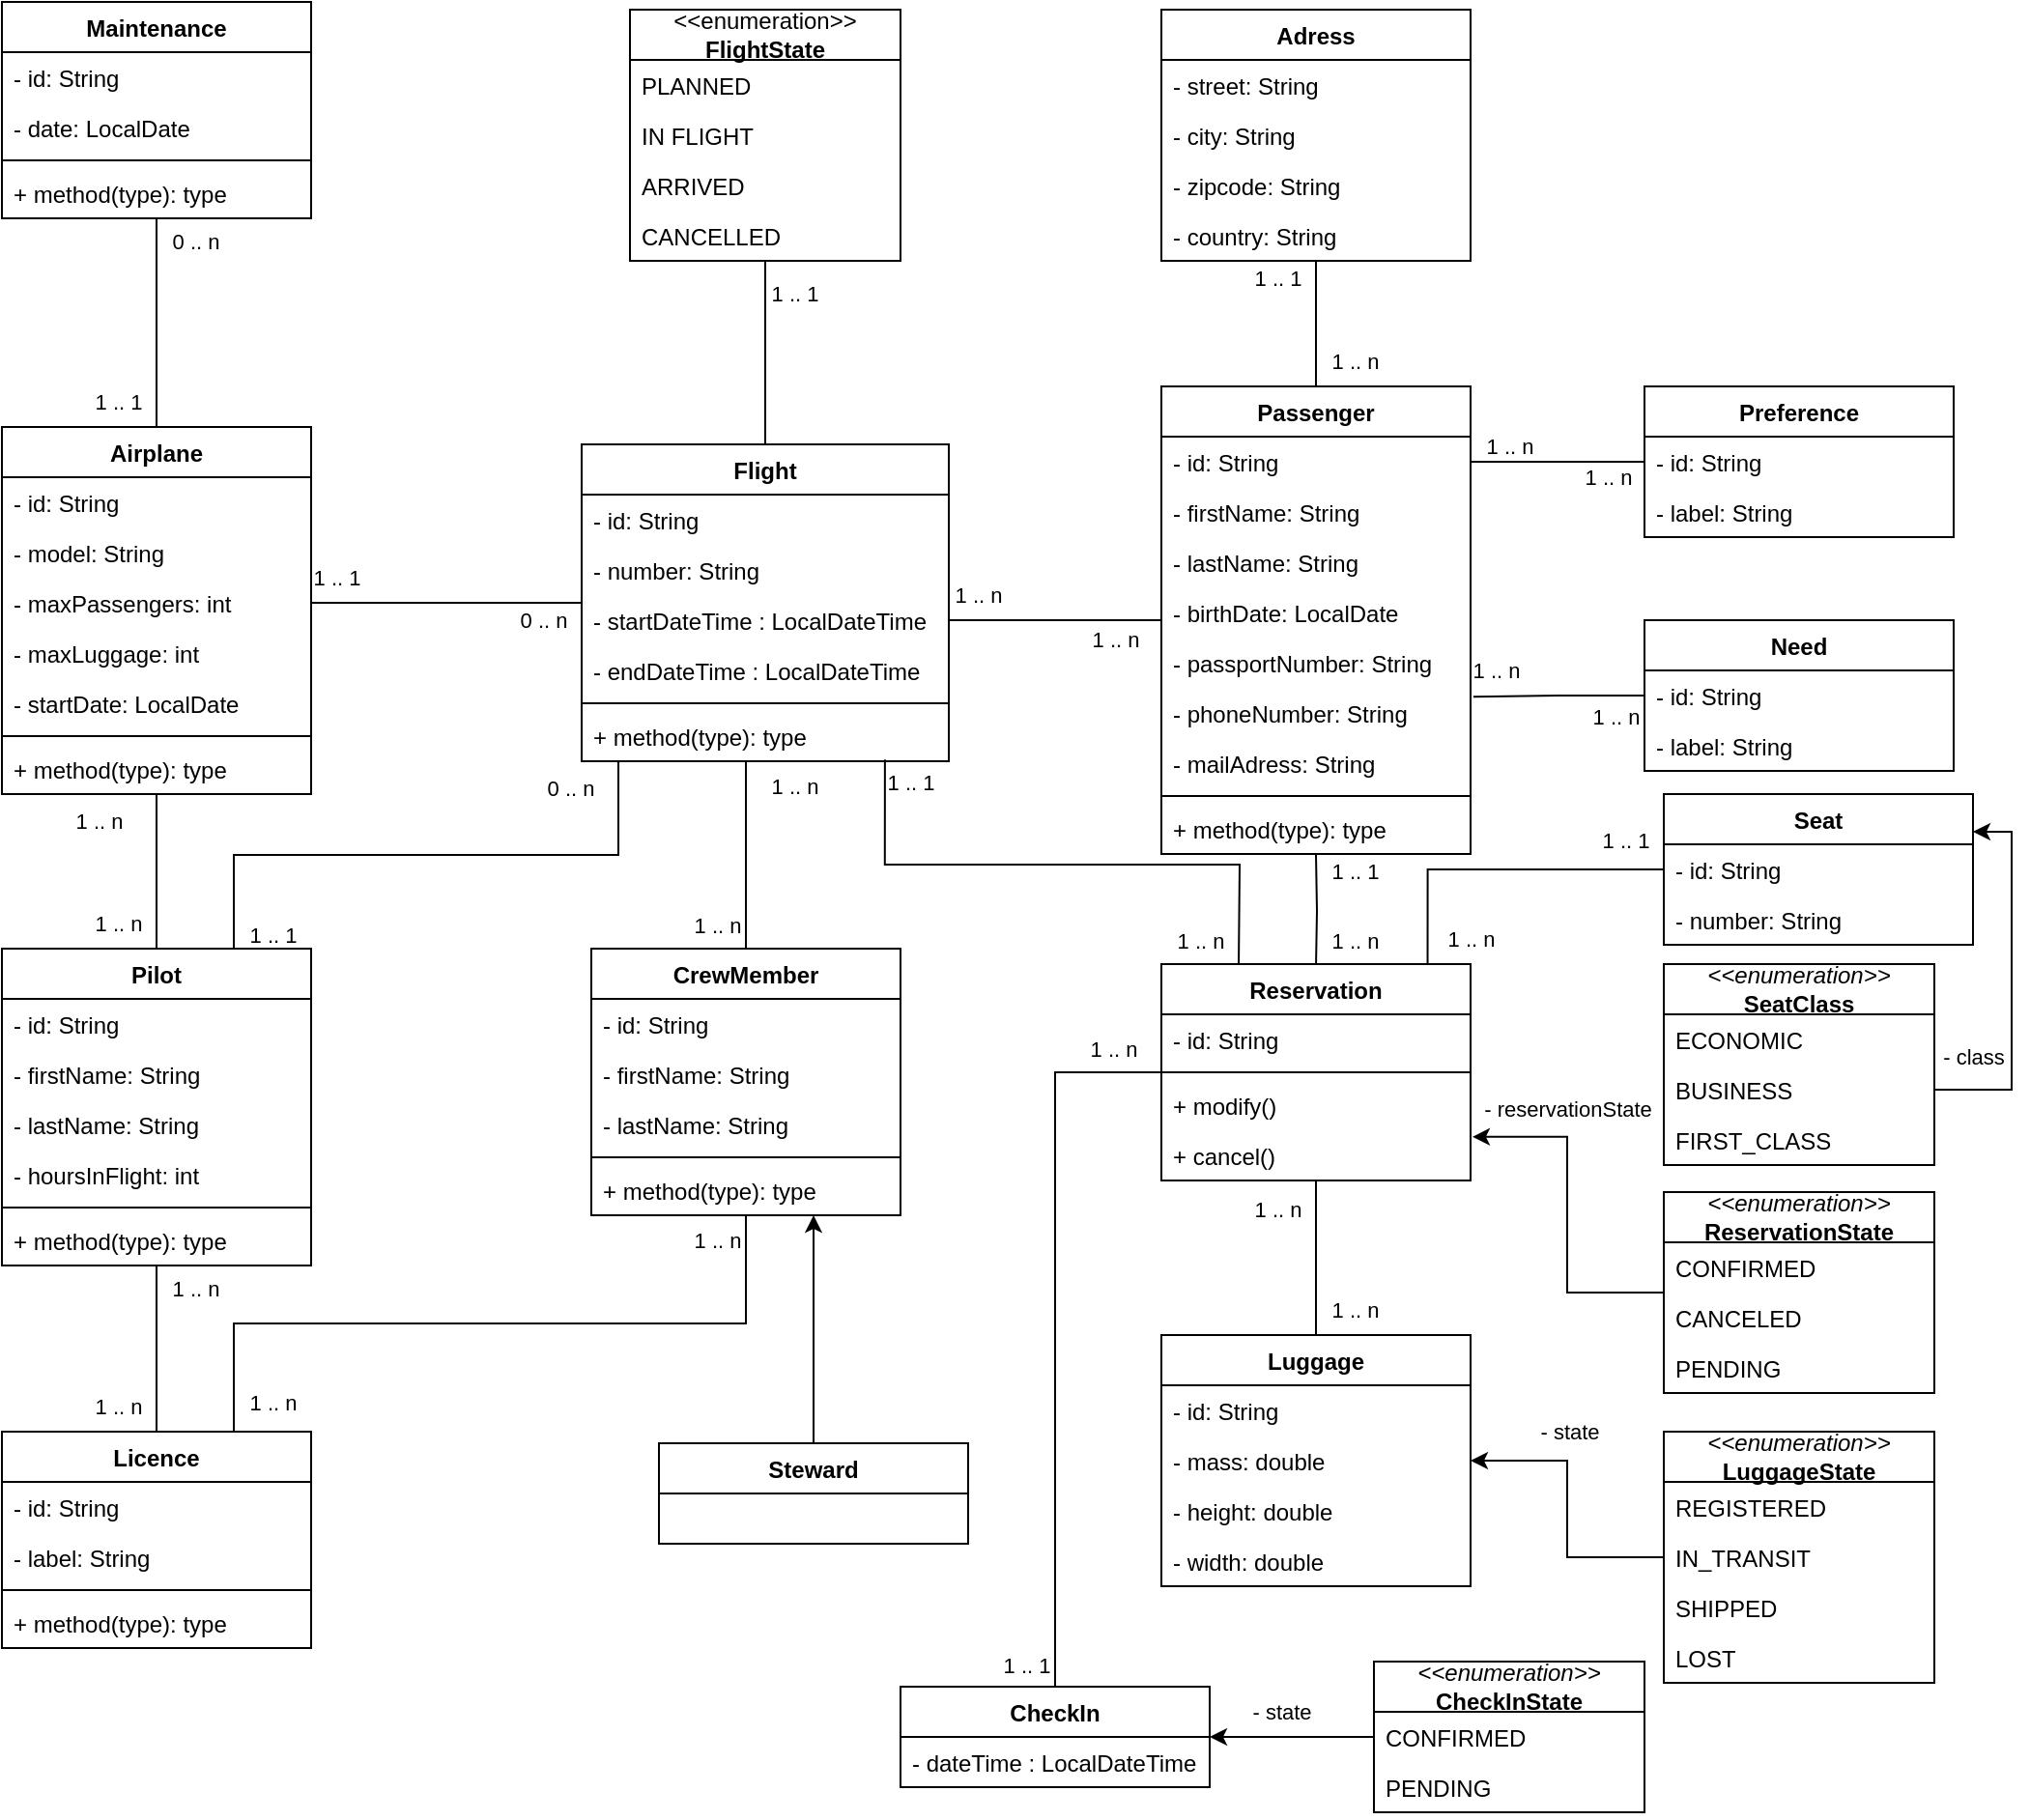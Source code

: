 <mxfile version="24.5.5" type="device">
  <diagram id="C5RBs43oDa-KdzZeNtuy" name="Page-1">
    <mxGraphModel dx="1170" dy="611" grid="1" gridSize="10" guides="1" tooltips="1" connect="1" arrows="1" fold="1" page="1" pageScale="1" pageWidth="827" pageHeight="1169" background="#ffffff" math="0" shadow="0">
      <root>
        <mxCell id="WIyWlLk6GJQsqaUBKTNV-0" />
        <mxCell id="WIyWlLk6GJQsqaUBKTNV-1" parent="WIyWlLk6GJQsqaUBKTNV-0" />
        <mxCell id="3jjmwm-hUE1OfYCR15Z_-26" style="edgeStyle=orthogonalEdgeStyle;rounded=0;orthogonalLoop=1;jettySize=auto;html=1;exitX=0.5;exitY=0;exitDx=0;exitDy=0;endArrow=none;endFill=0;" parent="WIyWlLk6GJQsqaUBKTNV-1" source="3jjmwm-hUE1OfYCR15Z_-4" target="3jjmwm-hUE1OfYCR15Z_-20" edge="1">
          <mxGeometry relative="1" as="geometry" />
        </mxCell>
        <mxCell id="3jjmwm-hUE1OfYCR15Z_-27" value="0 .. n" style="edgeLabel;html=1;align=center;verticalAlign=middle;resizable=0;points=[];" parent="3jjmwm-hUE1OfYCR15Z_-26" vertex="1" connectable="0">
          <mxGeometry x="0.784" y="-2" relative="1" as="geometry">
            <mxPoint x="18" as="offset" />
          </mxGeometry>
        </mxCell>
        <mxCell id="3jjmwm-hUE1OfYCR15Z_-28" value="1 .. 1" style="edgeLabel;html=1;align=center;verticalAlign=middle;resizable=0;points=[];" parent="3jjmwm-hUE1OfYCR15Z_-26" vertex="1" connectable="0">
          <mxGeometry x="-0.761" y="1" relative="1" as="geometry">
            <mxPoint x="-19" as="offset" />
          </mxGeometry>
        </mxCell>
        <mxCell id="3jjmwm-hUE1OfYCR15Z_-4" value="Airplane" style="swimlane;fontStyle=1;align=center;verticalAlign=top;childLayout=stackLayout;horizontal=1;startSize=26;horizontalStack=0;resizeParent=1;resizeParentMax=0;resizeLast=0;collapsible=1;marginBottom=0;whiteSpace=wrap;html=1;" parent="WIyWlLk6GJQsqaUBKTNV-1" vertex="1">
          <mxGeometry x="20" y="250" width="160" height="190" as="geometry" />
        </mxCell>
        <mxCell id="3jjmwm-hUE1OfYCR15Z_-5" value="&lt;div&gt;- id: String&lt;/div&gt;" style="text;strokeColor=none;fillColor=none;align=left;verticalAlign=top;spacingLeft=4;spacingRight=4;overflow=hidden;rotatable=0;points=[[0,0.5],[1,0.5]];portConstraint=eastwest;whiteSpace=wrap;html=1;" parent="3jjmwm-hUE1OfYCR15Z_-4" vertex="1">
          <mxGeometry y="26" width="160" height="26" as="geometry" />
        </mxCell>
        <mxCell id="3jjmwm-hUE1OfYCR15Z_-8" value="- model: String" style="text;strokeColor=none;fillColor=none;align=left;verticalAlign=top;spacingLeft=4;spacingRight=4;overflow=hidden;rotatable=0;points=[[0,0.5],[1,0.5]];portConstraint=eastwest;whiteSpace=wrap;html=1;" parent="3jjmwm-hUE1OfYCR15Z_-4" vertex="1">
          <mxGeometry y="52" width="160" height="26" as="geometry" />
        </mxCell>
        <mxCell id="3jjmwm-hUE1OfYCR15Z_-9" value="- maxPassengers: int" style="text;strokeColor=none;fillColor=none;align=left;verticalAlign=top;spacingLeft=4;spacingRight=4;overflow=hidden;rotatable=0;points=[[0,0.5],[1,0.5]];portConstraint=eastwest;whiteSpace=wrap;html=1;" parent="3jjmwm-hUE1OfYCR15Z_-4" vertex="1">
          <mxGeometry y="78" width="160" height="26" as="geometry" />
        </mxCell>
        <mxCell id="3jjmwm-hUE1OfYCR15Z_-10" value="- maxLuggage: int" style="text;strokeColor=none;fillColor=none;align=left;verticalAlign=top;spacingLeft=4;spacingRight=4;overflow=hidden;rotatable=0;points=[[0,0.5],[1,0.5]];portConstraint=eastwest;whiteSpace=wrap;html=1;" parent="3jjmwm-hUE1OfYCR15Z_-4" vertex="1">
          <mxGeometry y="104" width="160" height="26" as="geometry" />
        </mxCell>
        <mxCell id="3jjmwm-hUE1OfYCR15Z_-11" value="- startDate: LocalDate" style="text;strokeColor=none;fillColor=none;align=left;verticalAlign=top;spacingLeft=4;spacingRight=4;overflow=hidden;rotatable=0;points=[[0,0.5],[1,0.5]];portConstraint=eastwest;whiteSpace=wrap;html=1;" parent="3jjmwm-hUE1OfYCR15Z_-4" vertex="1">
          <mxGeometry y="130" width="160" height="26" as="geometry" />
        </mxCell>
        <mxCell id="3jjmwm-hUE1OfYCR15Z_-6" value="" style="line;strokeWidth=1;fillColor=none;align=left;verticalAlign=middle;spacingTop=-1;spacingLeft=3;spacingRight=3;rotatable=0;labelPosition=right;points=[];portConstraint=eastwest;strokeColor=inherit;" parent="3jjmwm-hUE1OfYCR15Z_-4" vertex="1">
          <mxGeometry y="156" width="160" height="8" as="geometry" />
        </mxCell>
        <mxCell id="3jjmwm-hUE1OfYCR15Z_-7" value="+ method(type): type" style="text;strokeColor=none;fillColor=none;align=left;verticalAlign=top;spacingLeft=4;spacingRight=4;overflow=hidden;rotatable=0;points=[[0,0.5],[1,0.5]];portConstraint=eastwest;whiteSpace=wrap;html=1;" parent="3jjmwm-hUE1OfYCR15Z_-4" vertex="1">
          <mxGeometry y="164" width="160" height="26" as="geometry" />
        </mxCell>
        <mxCell id="3jjmwm-hUE1OfYCR15Z_-40" style="edgeStyle=orthogonalEdgeStyle;rounded=0;orthogonalLoop=1;jettySize=auto;html=1;exitX=0.5;exitY=0;exitDx=0;exitDy=0;endArrow=none;endFill=0;" parent="WIyWlLk6GJQsqaUBKTNV-1" source="3jjmwm-hUE1OfYCR15Z_-12" target="3jjmwm-hUE1OfYCR15Z_-34" edge="1">
          <mxGeometry relative="1" as="geometry" />
        </mxCell>
        <mxCell id="3jjmwm-hUE1OfYCR15Z_-41" value="1 .. 1" style="edgeLabel;html=1;align=center;verticalAlign=middle;resizable=0;points=[];" parent="3jjmwm-hUE1OfYCR15Z_-40" vertex="1" connectable="0">
          <mxGeometry x="0.632" y="1" relative="1" as="geometry">
            <mxPoint x="16" y="-1" as="offset" />
          </mxGeometry>
        </mxCell>
        <mxCell id="3jjmwm-hUE1OfYCR15Z_-12" value="Flight" style="swimlane;fontStyle=1;align=center;verticalAlign=top;childLayout=stackLayout;horizontal=1;startSize=26;horizontalStack=0;resizeParent=1;resizeParentMax=0;resizeLast=0;collapsible=1;marginBottom=0;whiteSpace=wrap;html=1;" parent="WIyWlLk6GJQsqaUBKTNV-1" vertex="1">
          <mxGeometry x="320" y="259" width="190" height="164" as="geometry" />
        </mxCell>
        <mxCell id="3jjmwm-hUE1OfYCR15Z_-13" value="- id: String" style="text;strokeColor=none;fillColor=none;align=left;verticalAlign=top;spacingLeft=4;spacingRight=4;overflow=hidden;rotatable=0;points=[[0,0.5],[1,0.5]];portConstraint=eastwest;whiteSpace=wrap;html=1;" parent="3jjmwm-hUE1OfYCR15Z_-12" vertex="1">
          <mxGeometry y="26" width="190" height="26" as="geometry" />
        </mxCell>
        <mxCell id="3jjmwm-hUE1OfYCR15Z_-18" value="- number: String" style="text;strokeColor=none;fillColor=none;align=left;verticalAlign=top;spacingLeft=4;spacingRight=4;overflow=hidden;rotatable=0;points=[[0,0.5],[1,0.5]];portConstraint=eastwest;whiteSpace=wrap;html=1;" parent="3jjmwm-hUE1OfYCR15Z_-12" vertex="1">
          <mxGeometry y="52" width="190" height="26" as="geometry" />
        </mxCell>
        <mxCell id="3jjmwm-hUE1OfYCR15Z_-19" value="- startDateTime : LocalDateTime" style="text;strokeColor=none;fillColor=none;align=left;verticalAlign=top;spacingLeft=4;spacingRight=4;overflow=hidden;rotatable=0;points=[[0,0.5],[1,0.5]];portConstraint=eastwest;whiteSpace=wrap;html=1;" parent="3jjmwm-hUE1OfYCR15Z_-12" vertex="1">
          <mxGeometry y="78" width="190" height="26" as="geometry" />
        </mxCell>
        <mxCell id="3jjmwm-hUE1OfYCR15Z_-17" value="- endDateTime : LocalDateTime" style="text;strokeColor=none;fillColor=none;align=left;verticalAlign=top;spacingLeft=4;spacingRight=4;overflow=hidden;rotatable=0;points=[[0,0.5],[1,0.5]];portConstraint=eastwest;whiteSpace=wrap;html=1;" parent="3jjmwm-hUE1OfYCR15Z_-12" vertex="1">
          <mxGeometry y="104" width="190" height="26" as="geometry" />
        </mxCell>
        <mxCell id="3jjmwm-hUE1OfYCR15Z_-14" value="" style="line;strokeWidth=1;fillColor=none;align=left;verticalAlign=middle;spacingTop=-1;spacingLeft=3;spacingRight=3;rotatable=0;labelPosition=right;points=[];portConstraint=eastwest;strokeColor=inherit;" parent="3jjmwm-hUE1OfYCR15Z_-12" vertex="1">
          <mxGeometry y="130" width="190" height="8" as="geometry" />
        </mxCell>
        <mxCell id="3jjmwm-hUE1OfYCR15Z_-15" value="+ method(type): type" style="text;strokeColor=none;fillColor=none;align=left;verticalAlign=top;spacingLeft=4;spacingRight=4;overflow=hidden;rotatable=0;points=[[0,0.5],[1,0.5]];portConstraint=eastwest;whiteSpace=wrap;html=1;" parent="3jjmwm-hUE1OfYCR15Z_-12" vertex="1">
          <mxGeometry y="138" width="190" height="26" as="geometry" />
        </mxCell>
        <mxCell id="3jjmwm-hUE1OfYCR15Z_-20" value="Maintenance" style="swimlane;fontStyle=1;align=center;verticalAlign=top;childLayout=stackLayout;horizontal=1;startSize=26;horizontalStack=0;resizeParent=1;resizeParentMax=0;resizeLast=0;collapsible=1;marginBottom=0;whiteSpace=wrap;html=1;" parent="WIyWlLk6GJQsqaUBKTNV-1" vertex="1">
          <mxGeometry x="20" y="30" width="160" height="112" as="geometry" />
        </mxCell>
        <mxCell id="3jjmwm-hUE1OfYCR15Z_-21" value="- id: String" style="text;strokeColor=none;fillColor=none;align=left;verticalAlign=top;spacingLeft=4;spacingRight=4;overflow=hidden;rotatable=0;points=[[0,0.5],[1,0.5]];portConstraint=eastwest;whiteSpace=wrap;html=1;" parent="3jjmwm-hUE1OfYCR15Z_-20" vertex="1">
          <mxGeometry y="26" width="160" height="26" as="geometry" />
        </mxCell>
        <mxCell id="3jjmwm-hUE1OfYCR15Z_-24" value="- date: LocalDate" style="text;strokeColor=none;fillColor=none;align=left;verticalAlign=top;spacingLeft=4;spacingRight=4;overflow=hidden;rotatable=0;points=[[0,0.5],[1,0.5]];portConstraint=eastwest;whiteSpace=wrap;html=1;" parent="3jjmwm-hUE1OfYCR15Z_-20" vertex="1">
          <mxGeometry y="52" width="160" height="26" as="geometry" />
        </mxCell>
        <mxCell id="3jjmwm-hUE1OfYCR15Z_-22" value="" style="line;strokeWidth=1;fillColor=none;align=left;verticalAlign=middle;spacingTop=-1;spacingLeft=3;spacingRight=3;rotatable=0;labelPosition=right;points=[];portConstraint=eastwest;strokeColor=inherit;" parent="3jjmwm-hUE1OfYCR15Z_-20" vertex="1">
          <mxGeometry y="78" width="160" height="8" as="geometry" />
        </mxCell>
        <mxCell id="3jjmwm-hUE1OfYCR15Z_-23" value="+ method(type): type" style="text;strokeColor=none;fillColor=none;align=left;verticalAlign=top;spacingLeft=4;spacingRight=4;overflow=hidden;rotatable=0;points=[[0,0.5],[1,0.5]];portConstraint=eastwest;whiteSpace=wrap;html=1;" parent="3jjmwm-hUE1OfYCR15Z_-20" vertex="1">
          <mxGeometry y="86" width="160" height="26" as="geometry" />
        </mxCell>
        <mxCell id="3jjmwm-hUE1OfYCR15Z_-31" style="edgeStyle=orthogonalEdgeStyle;rounded=0;orthogonalLoop=1;jettySize=auto;html=1;exitX=1;exitY=0.5;exitDx=0;exitDy=0;endArrow=none;endFill=0;" parent="WIyWlLk6GJQsqaUBKTNV-1" source="3jjmwm-hUE1OfYCR15Z_-9" target="3jjmwm-hUE1OfYCR15Z_-12" edge="1">
          <mxGeometry relative="1" as="geometry" />
        </mxCell>
        <mxCell id="3jjmwm-hUE1OfYCR15Z_-32" value="1 .. 1" style="edgeLabel;html=1;align=center;verticalAlign=middle;resizable=0;points=[];" parent="3jjmwm-hUE1OfYCR15Z_-31" vertex="1" connectable="0">
          <mxGeometry x="-0.819" y="1" relative="1" as="geometry">
            <mxPoint y="-12" as="offset" />
          </mxGeometry>
        </mxCell>
        <mxCell id="3jjmwm-hUE1OfYCR15Z_-33" value="0 .. n" style="edgeLabel;html=1;align=center;verticalAlign=middle;resizable=0;points=[];" parent="3jjmwm-hUE1OfYCR15Z_-31" vertex="1" connectable="0">
          <mxGeometry x="0.6" y="-2" relative="1" as="geometry">
            <mxPoint x="8" y="7" as="offset" />
          </mxGeometry>
        </mxCell>
        <mxCell id="3jjmwm-hUE1OfYCR15Z_-34" value="&lt;div&gt;&amp;lt;&amp;lt;enumeration&amp;gt;&amp;gt;&lt;/div&gt;&lt;div&gt;&lt;b&gt;FlightState&lt;/b&gt;&lt;br&gt;&lt;/div&gt;" style="swimlane;fontStyle=0;childLayout=stackLayout;horizontal=1;startSize=26;fillColor=none;horizontalStack=0;resizeParent=1;resizeParentMax=0;resizeLast=0;collapsible=1;marginBottom=0;whiteSpace=wrap;html=1;" parent="WIyWlLk6GJQsqaUBKTNV-1" vertex="1">
          <mxGeometry x="345" y="34" width="140" height="130" as="geometry" />
        </mxCell>
        <mxCell id="3jjmwm-hUE1OfYCR15Z_-35" value="PLANNED" style="text;strokeColor=none;fillColor=none;align=left;verticalAlign=top;spacingLeft=4;spacingRight=4;overflow=hidden;rotatable=0;points=[[0,0.5],[1,0.5]];portConstraint=eastwest;whiteSpace=wrap;html=1;" parent="3jjmwm-hUE1OfYCR15Z_-34" vertex="1">
          <mxGeometry y="26" width="140" height="26" as="geometry" />
        </mxCell>
        <mxCell id="3jjmwm-hUE1OfYCR15Z_-37" value="IN FLIGHT" style="text;strokeColor=none;fillColor=none;align=left;verticalAlign=top;spacingLeft=4;spacingRight=4;overflow=hidden;rotatable=0;points=[[0,0.5],[1,0.5]];portConstraint=eastwest;whiteSpace=wrap;html=1;" parent="3jjmwm-hUE1OfYCR15Z_-34" vertex="1">
          <mxGeometry y="52" width="140" height="26" as="geometry" />
        </mxCell>
        <mxCell id="3jjmwm-hUE1OfYCR15Z_-39" value="ARRIVED" style="text;strokeColor=none;fillColor=none;align=left;verticalAlign=top;spacingLeft=4;spacingRight=4;overflow=hidden;rotatable=0;points=[[0,0.5],[1,0.5]];portConstraint=eastwest;whiteSpace=wrap;html=1;" parent="3jjmwm-hUE1OfYCR15Z_-34" vertex="1">
          <mxGeometry y="78" width="140" height="26" as="geometry" />
        </mxCell>
        <mxCell id="3jjmwm-hUE1OfYCR15Z_-38" value="CANCELLED" style="text;strokeColor=none;fillColor=none;align=left;verticalAlign=top;spacingLeft=4;spacingRight=4;overflow=hidden;rotatable=0;points=[[0,0.5],[1,0.5]];portConstraint=eastwest;whiteSpace=wrap;html=1;" parent="3jjmwm-hUE1OfYCR15Z_-34" vertex="1">
          <mxGeometry y="104" width="140" height="26" as="geometry" />
        </mxCell>
        <mxCell id="3jjmwm-hUE1OfYCR15Z_-49" style="edgeStyle=orthogonalEdgeStyle;rounded=0;orthogonalLoop=1;jettySize=auto;html=1;exitX=0.5;exitY=0;exitDx=0;exitDy=0;endArrow=none;endFill=0;" parent="WIyWlLk6GJQsqaUBKTNV-1" source="3jjmwm-hUE1OfYCR15Z_-42" target="3jjmwm-hUE1OfYCR15Z_-4" edge="1">
          <mxGeometry relative="1" as="geometry" />
        </mxCell>
        <mxCell id="3jjmwm-hUE1OfYCR15Z_-50" value="1 .. n" style="edgeLabel;html=1;align=center;verticalAlign=middle;resizable=0;points=[];" parent="3jjmwm-hUE1OfYCR15Z_-49" vertex="1" connectable="0">
          <mxGeometry x="0.667" y="1" relative="1" as="geometry">
            <mxPoint x="-29" as="offset" />
          </mxGeometry>
        </mxCell>
        <mxCell id="3jjmwm-hUE1OfYCR15Z_-51" value="1 .. n" style="edgeLabel;html=1;align=center;verticalAlign=middle;resizable=0;points=[];" parent="3jjmwm-hUE1OfYCR15Z_-49" vertex="1" connectable="0">
          <mxGeometry x="-0.678" relative="1" as="geometry">
            <mxPoint x="-20" as="offset" />
          </mxGeometry>
        </mxCell>
        <mxCell id="3jjmwm-hUE1OfYCR15Z_-52" style="edgeStyle=orthogonalEdgeStyle;rounded=0;orthogonalLoop=1;jettySize=auto;html=1;exitX=0.75;exitY=0;exitDx=0;exitDy=0;endArrow=none;endFill=0;entryX=0.1;entryY=0.985;entryDx=0;entryDy=0;entryPerimeter=0;" parent="WIyWlLk6GJQsqaUBKTNV-1" source="3jjmwm-hUE1OfYCR15Z_-42" target="3jjmwm-hUE1OfYCR15Z_-15" edge="1">
          <mxGeometry relative="1" as="geometry" />
        </mxCell>
        <mxCell id="3jjmwm-hUE1OfYCR15Z_-53" value="0 .. n" style="edgeLabel;html=1;align=center;verticalAlign=middle;resizable=0;points=[];" parent="3jjmwm-hUE1OfYCR15Z_-52" vertex="1" connectable="0">
          <mxGeometry x="0.933" y="1" relative="1" as="geometry">
            <mxPoint x="-24" y="4" as="offset" />
          </mxGeometry>
        </mxCell>
        <mxCell id="3jjmwm-hUE1OfYCR15Z_-54" value="1 .. 1" style="edgeLabel;html=1;align=center;verticalAlign=middle;resizable=0;points=[];" parent="3jjmwm-hUE1OfYCR15Z_-52" vertex="1" connectable="0">
          <mxGeometry x="-0.927" y="-1" relative="1" as="geometry">
            <mxPoint x="19" y="4" as="offset" />
          </mxGeometry>
        </mxCell>
        <mxCell id="3jjmwm-hUE1OfYCR15Z_-42" value="Pilot" style="swimlane;fontStyle=1;align=center;verticalAlign=top;childLayout=stackLayout;horizontal=1;startSize=26;horizontalStack=0;resizeParent=1;resizeParentMax=0;resizeLast=0;collapsible=1;marginBottom=0;whiteSpace=wrap;html=1;" parent="WIyWlLk6GJQsqaUBKTNV-1" vertex="1">
          <mxGeometry x="20" y="520" width="160" height="164" as="geometry" />
        </mxCell>
        <mxCell id="3jjmwm-hUE1OfYCR15Z_-43" value="- id: String" style="text;strokeColor=none;fillColor=none;align=left;verticalAlign=top;spacingLeft=4;spacingRight=4;overflow=hidden;rotatable=0;points=[[0,0.5],[1,0.5]];portConstraint=eastwest;whiteSpace=wrap;html=1;" parent="3jjmwm-hUE1OfYCR15Z_-42" vertex="1">
          <mxGeometry y="26" width="160" height="26" as="geometry" />
        </mxCell>
        <mxCell id="3jjmwm-hUE1OfYCR15Z_-48" value="- firstName: String" style="text;strokeColor=none;fillColor=none;align=left;verticalAlign=top;spacingLeft=4;spacingRight=4;overflow=hidden;rotatable=0;points=[[0,0.5],[1,0.5]];portConstraint=eastwest;whiteSpace=wrap;html=1;" parent="3jjmwm-hUE1OfYCR15Z_-42" vertex="1">
          <mxGeometry y="52" width="160" height="26" as="geometry" />
        </mxCell>
        <mxCell id="3jjmwm-hUE1OfYCR15Z_-47" value="- lastName: String" style="text;strokeColor=none;fillColor=none;align=left;verticalAlign=top;spacingLeft=4;spacingRight=4;overflow=hidden;rotatable=0;points=[[0,0.5],[1,0.5]];portConstraint=eastwest;whiteSpace=wrap;html=1;" parent="3jjmwm-hUE1OfYCR15Z_-42" vertex="1">
          <mxGeometry y="78" width="160" height="26" as="geometry" />
        </mxCell>
        <mxCell id="3jjmwm-hUE1OfYCR15Z_-46" value="- hoursInFlight: int" style="text;strokeColor=none;fillColor=none;align=left;verticalAlign=top;spacingLeft=4;spacingRight=4;overflow=hidden;rotatable=0;points=[[0,0.5],[1,0.5]];portConstraint=eastwest;whiteSpace=wrap;html=1;" parent="3jjmwm-hUE1OfYCR15Z_-42" vertex="1">
          <mxGeometry y="104" width="160" height="26" as="geometry" />
        </mxCell>
        <mxCell id="3jjmwm-hUE1OfYCR15Z_-44" value="" style="line;strokeWidth=1;fillColor=none;align=left;verticalAlign=middle;spacingTop=-1;spacingLeft=3;spacingRight=3;rotatable=0;labelPosition=right;points=[];portConstraint=eastwest;strokeColor=inherit;" parent="3jjmwm-hUE1OfYCR15Z_-42" vertex="1">
          <mxGeometry y="130" width="160" height="8" as="geometry" />
        </mxCell>
        <mxCell id="3jjmwm-hUE1OfYCR15Z_-45" value="+ method(type): type" style="text;strokeColor=none;fillColor=none;align=left;verticalAlign=top;spacingLeft=4;spacingRight=4;overflow=hidden;rotatable=0;points=[[0,0.5],[1,0.5]];portConstraint=eastwest;whiteSpace=wrap;html=1;" parent="3jjmwm-hUE1OfYCR15Z_-42" vertex="1">
          <mxGeometry y="138" width="160" height="26" as="geometry" />
        </mxCell>
        <mxCell id="3jjmwm-hUE1OfYCR15Z_-74" style="edgeStyle=orthogonalEdgeStyle;rounded=0;orthogonalLoop=1;jettySize=auto;html=1;exitX=0.5;exitY=0;exitDx=0;exitDy=0;endArrow=none;endFill=0;" parent="WIyWlLk6GJQsqaUBKTNV-1" source="3jjmwm-hUE1OfYCR15Z_-55" target="3jjmwm-hUE1OfYCR15Z_-12" edge="1">
          <mxGeometry relative="1" as="geometry">
            <Array as="points">
              <mxPoint x="405" y="450" />
              <mxPoint x="405" y="450" />
            </Array>
          </mxGeometry>
        </mxCell>
        <mxCell id="3jjmwm-hUE1OfYCR15Z_-75" value="1 .. n" style="edgeLabel;html=1;align=center;verticalAlign=middle;resizable=0;points=[];" parent="3jjmwm-hUE1OfYCR15Z_-74" vertex="1" connectable="0">
          <mxGeometry x="0.738" relative="1" as="geometry">
            <mxPoint x="25" as="offset" />
          </mxGeometry>
        </mxCell>
        <mxCell id="3jjmwm-hUE1OfYCR15Z_-76" value="&lt;div&gt;1 .. n&lt;/div&gt;" style="edgeLabel;html=1;align=center;verticalAlign=middle;resizable=0;points=[];" parent="3jjmwm-hUE1OfYCR15Z_-74" vertex="1" connectable="0">
          <mxGeometry x="-0.746" y="2" relative="1" as="geometry">
            <mxPoint x="-13" as="offset" />
          </mxGeometry>
        </mxCell>
        <mxCell id="3jjmwm-hUE1OfYCR15Z_-55" value="CrewMember" style="swimlane;fontStyle=1;align=center;verticalAlign=top;childLayout=stackLayout;horizontal=1;startSize=26;horizontalStack=0;resizeParent=1;resizeParentMax=0;resizeLast=0;collapsible=1;marginBottom=0;whiteSpace=wrap;html=1;" parent="WIyWlLk6GJQsqaUBKTNV-1" vertex="1">
          <mxGeometry x="325" y="520" width="160" height="138" as="geometry" />
        </mxCell>
        <mxCell id="3jjmwm-hUE1OfYCR15Z_-56" value="- id: String" style="text;strokeColor=none;fillColor=none;align=left;verticalAlign=top;spacingLeft=4;spacingRight=4;overflow=hidden;rotatable=0;points=[[0,0.5],[1,0.5]];portConstraint=eastwest;whiteSpace=wrap;html=1;" parent="3jjmwm-hUE1OfYCR15Z_-55" vertex="1">
          <mxGeometry y="26" width="160" height="26" as="geometry" />
        </mxCell>
        <mxCell id="3jjmwm-hUE1OfYCR15Z_-61" value="- firstName: String" style="text;strokeColor=none;fillColor=none;align=left;verticalAlign=top;spacingLeft=4;spacingRight=4;overflow=hidden;rotatable=0;points=[[0,0.5],[1,0.5]];portConstraint=eastwest;whiteSpace=wrap;html=1;" parent="3jjmwm-hUE1OfYCR15Z_-55" vertex="1">
          <mxGeometry y="52" width="160" height="26" as="geometry" />
        </mxCell>
        <mxCell id="3jjmwm-hUE1OfYCR15Z_-60" value="- lastName: String" style="text;strokeColor=none;fillColor=none;align=left;verticalAlign=top;spacingLeft=4;spacingRight=4;overflow=hidden;rotatable=0;points=[[0,0.5],[1,0.5]];portConstraint=eastwest;whiteSpace=wrap;html=1;" parent="3jjmwm-hUE1OfYCR15Z_-55" vertex="1">
          <mxGeometry y="78" width="160" height="26" as="geometry" />
        </mxCell>
        <mxCell id="3jjmwm-hUE1OfYCR15Z_-57" value="" style="line;strokeWidth=1;fillColor=none;align=left;verticalAlign=middle;spacingTop=-1;spacingLeft=3;spacingRight=3;rotatable=0;labelPosition=right;points=[];portConstraint=eastwest;strokeColor=inherit;" parent="3jjmwm-hUE1OfYCR15Z_-55" vertex="1">
          <mxGeometry y="104" width="160" height="8" as="geometry" />
        </mxCell>
        <mxCell id="3jjmwm-hUE1OfYCR15Z_-58" value="+ method(type): type" style="text;strokeColor=none;fillColor=none;align=left;verticalAlign=top;spacingLeft=4;spacingRight=4;overflow=hidden;rotatable=0;points=[[0,0.5],[1,0.5]];portConstraint=eastwest;whiteSpace=wrap;html=1;" parent="3jjmwm-hUE1OfYCR15Z_-55" vertex="1">
          <mxGeometry y="112" width="160" height="26" as="geometry" />
        </mxCell>
        <mxCell id="3jjmwm-hUE1OfYCR15Z_-68" style="edgeStyle=orthogonalEdgeStyle;rounded=0;orthogonalLoop=1;jettySize=auto;html=1;exitX=0.5;exitY=0;exitDx=0;exitDy=0;endArrow=none;endFill=0;" parent="WIyWlLk6GJQsqaUBKTNV-1" source="3jjmwm-hUE1OfYCR15Z_-62" target="3jjmwm-hUE1OfYCR15Z_-42" edge="1">
          <mxGeometry relative="1" as="geometry" />
        </mxCell>
        <mxCell id="3jjmwm-hUE1OfYCR15Z_-69" value="1 .. n" style="edgeLabel;html=1;align=center;verticalAlign=middle;resizable=0;points=[];" parent="3jjmwm-hUE1OfYCR15Z_-68" vertex="1" connectable="0">
          <mxGeometry x="0.719" y="-1" relative="1" as="geometry">
            <mxPoint x="19" as="offset" />
          </mxGeometry>
        </mxCell>
        <mxCell id="3jjmwm-hUE1OfYCR15Z_-70" value="1 .. n" style="edgeLabel;html=1;align=center;verticalAlign=middle;resizable=0;points=[];" parent="3jjmwm-hUE1OfYCR15Z_-68" vertex="1" connectable="0">
          <mxGeometry x="-0.692" relative="1" as="geometry">
            <mxPoint x="-20" as="offset" />
          </mxGeometry>
        </mxCell>
        <mxCell id="3jjmwm-hUE1OfYCR15Z_-71" style="edgeStyle=orthogonalEdgeStyle;rounded=0;orthogonalLoop=1;jettySize=auto;html=1;exitX=0.75;exitY=0;exitDx=0;exitDy=0;endArrow=none;endFill=0;" parent="WIyWlLk6GJQsqaUBKTNV-1" source="3jjmwm-hUE1OfYCR15Z_-62" target="3jjmwm-hUE1OfYCR15Z_-55" edge="1">
          <mxGeometry relative="1" as="geometry" />
        </mxCell>
        <mxCell id="3jjmwm-hUE1OfYCR15Z_-72" value="1 .. n" style="edgeLabel;html=1;align=center;verticalAlign=middle;resizable=0;points=[];" parent="3jjmwm-hUE1OfYCR15Z_-71" vertex="1" connectable="0">
          <mxGeometry x="-0.919" relative="1" as="geometry">
            <mxPoint x="20" as="offset" />
          </mxGeometry>
        </mxCell>
        <mxCell id="3jjmwm-hUE1OfYCR15Z_-73" value="1 .. n" style="edgeLabel;html=1;align=center;verticalAlign=middle;resizable=0;points=[];" parent="3jjmwm-hUE1OfYCR15Z_-71" vertex="1" connectable="0">
          <mxGeometry x="0.933" y="-2" relative="1" as="geometry">
            <mxPoint x="-17" as="offset" />
          </mxGeometry>
        </mxCell>
        <mxCell id="3jjmwm-hUE1OfYCR15Z_-62" value="Licence" style="swimlane;fontStyle=1;align=center;verticalAlign=top;childLayout=stackLayout;horizontal=1;startSize=26;horizontalStack=0;resizeParent=1;resizeParentMax=0;resizeLast=0;collapsible=1;marginBottom=0;whiteSpace=wrap;html=1;" parent="WIyWlLk6GJQsqaUBKTNV-1" vertex="1">
          <mxGeometry x="20" y="770" width="160" height="112" as="geometry" />
        </mxCell>
        <mxCell id="3jjmwm-hUE1OfYCR15Z_-63" value="- id: String" style="text;strokeColor=none;fillColor=none;align=left;verticalAlign=top;spacingLeft=4;spacingRight=4;overflow=hidden;rotatable=0;points=[[0,0.5],[1,0.5]];portConstraint=eastwest;whiteSpace=wrap;html=1;" parent="3jjmwm-hUE1OfYCR15Z_-62" vertex="1">
          <mxGeometry y="26" width="160" height="26" as="geometry" />
        </mxCell>
        <mxCell id="3jjmwm-hUE1OfYCR15Z_-66" value="- label: String" style="text;strokeColor=none;fillColor=none;align=left;verticalAlign=top;spacingLeft=4;spacingRight=4;overflow=hidden;rotatable=0;points=[[0,0.5],[1,0.5]];portConstraint=eastwest;whiteSpace=wrap;html=1;" parent="3jjmwm-hUE1OfYCR15Z_-62" vertex="1">
          <mxGeometry y="52" width="160" height="26" as="geometry" />
        </mxCell>
        <mxCell id="3jjmwm-hUE1OfYCR15Z_-64" value="" style="line;strokeWidth=1;fillColor=none;align=left;verticalAlign=middle;spacingTop=-1;spacingLeft=3;spacingRight=3;rotatable=0;labelPosition=right;points=[];portConstraint=eastwest;strokeColor=inherit;" parent="3jjmwm-hUE1OfYCR15Z_-62" vertex="1">
          <mxGeometry y="78" width="160" height="8" as="geometry" />
        </mxCell>
        <mxCell id="3jjmwm-hUE1OfYCR15Z_-65" value="+ method(type): type" style="text;strokeColor=none;fillColor=none;align=left;verticalAlign=top;spacingLeft=4;spacingRight=4;overflow=hidden;rotatable=0;points=[[0,0.5],[1,0.5]];portConstraint=eastwest;whiteSpace=wrap;html=1;" parent="3jjmwm-hUE1OfYCR15Z_-62" vertex="1">
          <mxGeometry y="86" width="160" height="26" as="geometry" />
        </mxCell>
        <mxCell id="3jjmwm-hUE1OfYCR15Z_-81" style="edgeStyle=orthogonalEdgeStyle;rounded=0;orthogonalLoop=1;jettySize=auto;html=1;exitX=0;exitY=0.5;exitDx=0;exitDy=0;" parent="WIyWlLk6GJQsqaUBKTNV-1" source="3jjmwm-hUE1OfYCR15Z_-77" target="3jjmwm-hUE1OfYCR15Z_-55" edge="1">
          <mxGeometry relative="1" as="geometry">
            <Array as="points">
              <mxPoint x="440" y="776" />
            </Array>
          </mxGeometry>
        </mxCell>
        <mxCell id="3jjmwm-hUE1OfYCR15Z_-77" value="Steward" style="swimlane;fontStyle=1;align=center;verticalAlign=top;childLayout=stackLayout;horizontal=1;startSize=26;horizontalStack=0;resizeParent=1;resizeParentMax=0;resizeLast=0;collapsible=1;marginBottom=0;whiteSpace=wrap;html=1;" parent="WIyWlLk6GJQsqaUBKTNV-1" vertex="1">
          <mxGeometry x="360" y="776" width="160" height="52" as="geometry" />
        </mxCell>
        <mxCell id="3jjmwm-hUE1OfYCR15Z_-78" value="&amp;nbsp;" style="text;strokeColor=none;fillColor=none;align=left;verticalAlign=top;spacingLeft=4;spacingRight=4;overflow=hidden;rotatable=0;points=[[0,0.5],[1,0.5]];portConstraint=eastwest;whiteSpace=wrap;html=1;" parent="3jjmwm-hUE1OfYCR15Z_-77" vertex="1">
          <mxGeometry y="26" width="160" height="26" as="geometry" />
        </mxCell>
        <mxCell id="3jjmwm-hUE1OfYCR15Z_-82" value="Passenger" style="swimlane;fontStyle=1;align=center;verticalAlign=top;childLayout=stackLayout;horizontal=1;startSize=26;horizontalStack=0;resizeParent=1;resizeParentMax=0;resizeLast=0;collapsible=1;marginBottom=0;whiteSpace=wrap;html=1;" parent="WIyWlLk6GJQsqaUBKTNV-1" vertex="1">
          <mxGeometry x="620" y="229" width="160" height="242" as="geometry" />
        </mxCell>
        <mxCell id="3jjmwm-hUE1OfYCR15Z_-83" value="- id: String" style="text;strokeColor=none;fillColor=none;align=left;verticalAlign=top;spacingLeft=4;spacingRight=4;overflow=hidden;rotatable=0;points=[[0,0.5],[1,0.5]];portConstraint=eastwest;whiteSpace=wrap;html=1;" parent="3jjmwm-hUE1OfYCR15Z_-82" vertex="1">
          <mxGeometry y="26" width="160" height="26" as="geometry" />
        </mxCell>
        <mxCell id="3jjmwm-hUE1OfYCR15Z_-91" value="- firstName: String" style="text;strokeColor=none;fillColor=none;align=left;verticalAlign=top;spacingLeft=4;spacingRight=4;overflow=hidden;rotatable=0;points=[[0,0.5],[1,0.5]];portConstraint=eastwest;whiteSpace=wrap;html=1;" parent="3jjmwm-hUE1OfYCR15Z_-82" vertex="1">
          <mxGeometry y="52" width="160" height="26" as="geometry" />
        </mxCell>
        <mxCell id="3jjmwm-hUE1OfYCR15Z_-90" value="- lastName: String" style="text;strokeColor=none;fillColor=none;align=left;verticalAlign=top;spacingLeft=4;spacingRight=4;overflow=hidden;rotatable=0;points=[[0,0.5],[1,0.5]];portConstraint=eastwest;whiteSpace=wrap;html=1;" parent="3jjmwm-hUE1OfYCR15Z_-82" vertex="1">
          <mxGeometry y="78" width="160" height="26" as="geometry" />
        </mxCell>
        <mxCell id="3jjmwm-hUE1OfYCR15Z_-89" value="- birthDate: LocalDate" style="text;strokeColor=none;fillColor=none;align=left;verticalAlign=top;spacingLeft=4;spacingRight=4;overflow=hidden;rotatable=0;points=[[0,0.5],[1,0.5]];portConstraint=eastwest;whiteSpace=wrap;html=1;" parent="3jjmwm-hUE1OfYCR15Z_-82" vertex="1">
          <mxGeometry y="104" width="160" height="26" as="geometry" />
        </mxCell>
        <mxCell id="3jjmwm-hUE1OfYCR15Z_-88" value="- passportNumber: String" style="text;strokeColor=none;fillColor=none;align=left;verticalAlign=top;spacingLeft=4;spacingRight=4;overflow=hidden;rotatable=0;points=[[0,0.5],[1,0.5]];portConstraint=eastwest;whiteSpace=wrap;html=1;" parent="3jjmwm-hUE1OfYCR15Z_-82" vertex="1">
          <mxGeometry y="130" width="160" height="26" as="geometry" />
        </mxCell>
        <mxCell id="3jjmwm-hUE1OfYCR15Z_-87" value="- phoneNumber: String" style="text;strokeColor=none;fillColor=none;align=left;verticalAlign=top;spacingLeft=4;spacingRight=4;overflow=hidden;rotatable=0;points=[[0,0.5],[1,0.5]];portConstraint=eastwest;whiteSpace=wrap;html=1;" parent="3jjmwm-hUE1OfYCR15Z_-82" vertex="1">
          <mxGeometry y="156" width="160" height="26" as="geometry" />
        </mxCell>
        <mxCell id="3jjmwm-hUE1OfYCR15Z_-86" value="- mailAdress: String" style="text;strokeColor=none;fillColor=none;align=left;verticalAlign=top;spacingLeft=4;spacingRight=4;overflow=hidden;rotatable=0;points=[[0,0.5],[1,0.5]];portConstraint=eastwest;whiteSpace=wrap;html=1;" parent="3jjmwm-hUE1OfYCR15Z_-82" vertex="1">
          <mxGeometry y="182" width="160" height="26" as="geometry" />
        </mxCell>
        <mxCell id="3jjmwm-hUE1OfYCR15Z_-84" value="" style="line;strokeWidth=1;fillColor=none;align=left;verticalAlign=middle;spacingTop=-1;spacingLeft=3;spacingRight=3;rotatable=0;labelPosition=right;points=[];portConstraint=eastwest;strokeColor=inherit;" parent="3jjmwm-hUE1OfYCR15Z_-82" vertex="1">
          <mxGeometry y="208" width="160" height="8" as="geometry" />
        </mxCell>
        <mxCell id="3jjmwm-hUE1OfYCR15Z_-85" value="+ method(type): type" style="text;strokeColor=none;fillColor=none;align=left;verticalAlign=top;spacingLeft=4;spacingRight=4;overflow=hidden;rotatable=0;points=[[0,0.5],[1,0.5]];portConstraint=eastwest;whiteSpace=wrap;html=1;" parent="3jjmwm-hUE1OfYCR15Z_-82" vertex="1">
          <mxGeometry y="216" width="160" height="26" as="geometry" />
        </mxCell>
        <mxCell id="3jjmwm-hUE1OfYCR15Z_-99" style="edgeStyle=orthogonalEdgeStyle;rounded=0;orthogonalLoop=1;jettySize=auto;html=1;exitX=0.5;exitY=1;exitDx=0;exitDy=0;endArrow=none;endFill=0;" parent="WIyWlLk6GJQsqaUBKTNV-1" source="3jjmwm-hUE1OfYCR15Z_-92" target="3jjmwm-hUE1OfYCR15Z_-82" edge="1">
          <mxGeometry relative="1" as="geometry" />
        </mxCell>
        <mxCell id="3jjmwm-hUE1OfYCR15Z_-100" value="1 .. 1" style="edgeLabel;html=1;align=center;verticalAlign=middle;resizable=0;points=[];" parent="3jjmwm-hUE1OfYCR15Z_-99" vertex="1" connectable="0">
          <mxGeometry x="-0.738" relative="1" as="geometry">
            <mxPoint x="-20" as="offset" />
          </mxGeometry>
        </mxCell>
        <mxCell id="3jjmwm-hUE1OfYCR15Z_-101" value="1 .. n" style="edgeLabel;html=1;align=center;verticalAlign=middle;resizable=0;points=[];" parent="3jjmwm-hUE1OfYCR15Z_-99" vertex="1" connectable="0">
          <mxGeometry x="0.595" y="-1" relative="1" as="geometry">
            <mxPoint x="21" as="offset" />
          </mxGeometry>
        </mxCell>
        <mxCell id="3jjmwm-hUE1OfYCR15Z_-92" value="Adress" style="swimlane;fontStyle=1;align=center;verticalAlign=top;childLayout=stackLayout;horizontal=1;startSize=26;horizontalStack=0;resizeParent=1;resizeParentMax=0;resizeLast=0;collapsible=1;marginBottom=0;whiteSpace=wrap;html=1;" parent="WIyWlLk6GJQsqaUBKTNV-1" vertex="1">
          <mxGeometry x="620" y="34" width="160" height="130" as="geometry" />
        </mxCell>
        <mxCell id="3jjmwm-hUE1OfYCR15Z_-93" value="- street: String" style="text;strokeColor=none;fillColor=none;align=left;verticalAlign=top;spacingLeft=4;spacingRight=4;overflow=hidden;rotatable=0;points=[[0,0.5],[1,0.5]];portConstraint=eastwest;whiteSpace=wrap;html=1;" parent="3jjmwm-hUE1OfYCR15Z_-92" vertex="1">
          <mxGeometry y="26" width="160" height="26" as="geometry" />
        </mxCell>
        <mxCell id="3jjmwm-hUE1OfYCR15Z_-98" value="- city: String" style="text;strokeColor=none;fillColor=none;align=left;verticalAlign=top;spacingLeft=4;spacingRight=4;overflow=hidden;rotatable=0;points=[[0,0.5],[1,0.5]];portConstraint=eastwest;whiteSpace=wrap;html=1;" parent="3jjmwm-hUE1OfYCR15Z_-92" vertex="1">
          <mxGeometry y="52" width="160" height="26" as="geometry" />
        </mxCell>
        <mxCell id="3jjmwm-hUE1OfYCR15Z_-97" value="- zipcode: String" style="text;strokeColor=none;fillColor=none;align=left;verticalAlign=top;spacingLeft=4;spacingRight=4;overflow=hidden;rotatable=0;points=[[0,0.5],[1,0.5]];portConstraint=eastwest;whiteSpace=wrap;html=1;" parent="3jjmwm-hUE1OfYCR15Z_-92" vertex="1">
          <mxGeometry y="78" width="160" height="26" as="geometry" />
        </mxCell>
        <mxCell id="3jjmwm-hUE1OfYCR15Z_-96" value="- country: String" style="text;strokeColor=none;fillColor=none;align=left;verticalAlign=top;spacingLeft=4;spacingRight=4;overflow=hidden;rotatable=0;points=[[0,0.5],[1,0.5]];portConstraint=eastwest;whiteSpace=wrap;html=1;" parent="3jjmwm-hUE1OfYCR15Z_-92" vertex="1">
          <mxGeometry y="104" width="160" height="26" as="geometry" />
        </mxCell>
        <mxCell id="3jjmwm-hUE1OfYCR15Z_-102" style="edgeStyle=orthogonalEdgeStyle;rounded=0;orthogonalLoop=1;jettySize=auto;html=1;exitX=1;exitY=0.5;exitDx=0;exitDy=0;endArrow=none;endFill=0;" parent="WIyWlLk6GJQsqaUBKTNV-1" source="3jjmwm-hUE1OfYCR15Z_-19" target="3jjmwm-hUE1OfYCR15Z_-82" edge="1">
          <mxGeometry relative="1" as="geometry" />
        </mxCell>
        <mxCell id="3jjmwm-hUE1OfYCR15Z_-103" value="1 .. n" style="edgeLabel;html=1;align=center;verticalAlign=middle;resizable=0;points=[];" parent="3jjmwm-hUE1OfYCR15Z_-102" vertex="1" connectable="0">
          <mxGeometry x="-0.73" y="-1" relative="1" as="geometry">
            <mxPoint y="-14" as="offset" />
          </mxGeometry>
        </mxCell>
        <mxCell id="3jjmwm-hUE1OfYCR15Z_-104" value="1 .. n" style="edgeLabel;html=1;align=center;verticalAlign=middle;resizable=0;points=[];" parent="3jjmwm-hUE1OfYCR15Z_-102" vertex="1" connectable="0">
          <mxGeometry x="0.558" relative="1" as="geometry">
            <mxPoint y="10" as="offset" />
          </mxGeometry>
        </mxCell>
        <mxCell id="3jjmwm-hUE1OfYCR15Z_-105" value="Preference" style="swimlane;fontStyle=1;align=center;verticalAlign=top;childLayout=stackLayout;horizontal=1;startSize=26;horizontalStack=0;resizeParent=1;resizeParentMax=0;resizeLast=0;collapsible=1;marginBottom=0;whiteSpace=wrap;html=1;" parent="WIyWlLk6GJQsqaUBKTNV-1" vertex="1">
          <mxGeometry x="870" y="229" width="160" height="78" as="geometry" />
        </mxCell>
        <mxCell id="3jjmwm-hUE1OfYCR15Z_-106" value="- id: String" style="text;strokeColor=none;fillColor=none;align=left;verticalAlign=top;spacingLeft=4;spacingRight=4;overflow=hidden;rotatable=0;points=[[0,0.5],[1,0.5]];portConstraint=eastwest;whiteSpace=wrap;html=1;" parent="3jjmwm-hUE1OfYCR15Z_-105" vertex="1">
          <mxGeometry y="26" width="160" height="26" as="geometry" />
        </mxCell>
        <mxCell id="3jjmwm-hUE1OfYCR15Z_-109" value="- label: String" style="text;strokeColor=none;fillColor=none;align=left;verticalAlign=top;spacingLeft=4;spacingRight=4;overflow=hidden;rotatable=0;points=[[0,0.5],[1,0.5]];portConstraint=eastwest;whiteSpace=wrap;html=1;" parent="3jjmwm-hUE1OfYCR15Z_-105" vertex="1">
          <mxGeometry y="52" width="160" height="26" as="geometry" />
        </mxCell>
        <mxCell id="3jjmwm-hUE1OfYCR15Z_-110" value="Need" style="swimlane;fontStyle=1;align=center;verticalAlign=top;childLayout=stackLayout;horizontal=1;startSize=26;horizontalStack=0;resizeParent=1;resizeParentMax=0;resizeLast=0;collapsible=1;marginBottom=0;whiteSpace=wrap;html=1;" parent="WIyWlLk6GJQsqaUBKTNV-1" vertex="1">
          <mxGeometry x="870" y="350" width="160" height="78" as="geometry" />
        </mxCell>
        <mxCell id="3jjmwm-hUE1OfYCR15Z_-111" value="- id: String" style="text;strokeColor=none;fillColor=none;align=left;verticalAlign=top;spacingLeft=4;spacingRight=4;overflow=hidden;rotatable=0;points=[[0,0.5],[1,0.5]];portConstraint=eastwest;whiteSpace=wrap;html=1;" parent="3jjmwm-hUE1OfYCR15Z_-110" vertex="1">
          <mxGeometry y="26" width="160" height="26" as="geometry" />
        </mxCell>
        <mxCell id="3jjmwm-hUE1OfYCR15Z_-112" value="- label: String" style="text;strokeColor=none;fillColor=none;align=left;verticalAlign=top;spacingLeft=4;spacingRight=4;overflow=hidden;rotatable=0;points=[[0,0.5],[1,0.5]];portConstraint=eastwest;whiteSpace=wrap;html=1;" parent="3jjmwm-hUE1OfYCR15Z_-110" vertex="1">
          <mxGeometry y="52" width="160" height="26" as="geometry" />
        </mxCell>
        <mxCell id="3jjmwm-hUE1OfYCR15Z_-115" style="edgeStyle=orthogonalEdgeStyle;rounded=0;orthogonalLoop=1;jettySize=auto;html=1;exitX=0;exitY=0.5;exitDx=0;exitDy=0;entryX=1;entryY=0.5;entryDx=0;entryDy=0;endArrow=none;endFill=0;" parent="WIyWlLk6GJQsqaUBKTNV-1" source="3jjmwm-hUE1OfYCR15Z_-106" target="3jjmwm-hUE1OfYCR15Z_-83" edge="1">
          <mxGeometry relative="1" as="geometry" />
        </mxCell>
        <mxCell id="3jjmwm-hUE1OfYCR15Z_-116" value="1 .. n" style="edgeLabel;html=1;align=center;verticalAlign=middle;resizable=0;points=[];" parent="3jjmwm-hUE1OfYCR15Z_-115" vertex="1" connectable="0">
          <mxGeometry x="-0.581" y="-1" relative="1" as="geometry">
            <mxPoint y="9" as="offset" />
          </mxGeometry>
        </mxCell>
        <mxCell id="3jjmwm-hUE1OfYCR15Z_-117" value="&lt;div&gt;1 .. n&lt;/div&gt;" style="edgeLabel;html=1;align=center;verticalAlign=middle;resizable=0;points=[];" parent="3jjmwm-hUE1OfYCR15Z_-115" vertex="1" connectable="0">
          <mxGeometry x="0.778" y="-1" relative="1" as="geometry">
            <mxPoint x="10" y="-7" as="offset" />
          </mxGeometry>
        </mxCell>
        <mxCell id="3jjmwm-hUE1OfYCR15Z_-118" style="edgeStyle=orthogonalEdgeStyle;rounded=0;orthogonalLoop=1;jettySize=auto;html=1;exitX=0;exitY=0.5;exitDx=0;exitDy=0;entryX=1.009;entryY=0.176;entryDx=0;entryDy=0;entryPerimeter=0;endArrow=none;endFill=0;" parent="WIyWlLk6GJQsqaUBKTNV-1" source="3jjmwm-hUE1OfYCR15Z_-111" target="3jjmwm-hUE1OfYCR15Z_-87" edge="1">
          <mxGeometry relative="1" as="geometry" />
        </mxCell>
        <mxCell id="3jjmwm-hUE1OfYCR15Z_-119" value="1 .. n" style="edgeLabel;html=1;align=center;verticalAlign=middle;resizable=0;points=[];" parent="3jjmwm-hUE1OfYCR15Z_-118" vertex="1" connectable="0">
          <mxGeometry x="0.744" y="-1" relative="1" as="geometry">
            <mxPoint y="-13" as="offset" />
          </mxGeometry>
        </mxCell>
        <mxCell id="3jjmwm-hUE1OfYCR15Z_-120" value="&lt;div&gt;1 .. n&lt;/div&gt;" style="edgeLabel;html=1;align=center;verticalAlign=middle;resizable=0;points=[];" parent="3jjmwm-hUE1OfYCR15Z_-118" vertex="1" connectable="0">
          <mxGeometry x="-0.654" y="-1" relative="1" as="geometry">
            <mxPoint y="12" as="offset" />
          </mxGeometry>
        </mxCell>
        <mxCell id="3jjmwm-hUE1OfYCR15Z_-126" style="edgeStyle=orthogonalEdgeStyle;rounded=0;orthogonalLoop=1;jettySize=auto;html=1;endArrow=none;endFill=0;" parent="WIyWlLk6GJQsqaUBKTNV-1" target="3jjmwm-hUE1OfYCR15Z_-82" edge="1">
          <mxGeometry relative="1" as="geometry">
            <mxPoint x="700" y="530" as="sourcePoint" />
          </mxGeometry>
        </mxCell>
        <mxCell id="3jjmwm-hUE1OfYCR15Z_-130" value="1 .. 1" style="edgeLabel;html=1;align=center;verticalAlign=middle;resizable=0;points=[];" parent="3jjmwm-hUE1OfYCR15Z_-126" vertex="1" connectable="0">
          <mxGeometry x="0.719" y="1" relative="1" as="geometry">
            <mxPoint x="21" as="offset" />
          </mxGeometry>
        </mxCell>
        <mxCell id="3jjmwm-hUE1OfYCR15Z_-131" value="1 .. n" style="edgeLabel;html=1;align=center;verticalAlign=middle;resizable=0;points=[];" parent="3jjmwm-hUE1OfYCR15Z_-126" vertex="1" connectable="0">
          <mxGeometry x="-0.533" relative="1" as="geometry">
            <mxPoint x="20" as="offset" />
          </mxGeometry>
        </mxCell>
        <mxCell id="3jjmwm-hUE1OfYCR15Z_-127" style="edgeStyle=orthogonalEdgeStyle;rounded=0;orthogonalLoop=1;jettySize=auto;html=1;entryX=0.826;entryY=0.967;entryDx=0;entryDy=0;entryPerimeter=0;startArrow=none;startFill=0;endArrow=none;endFill=0;" parent="WIyWlLk6GJQsqaUBKTNV-1" target="3jjmwm-hUE1OfYCR15Z_-15" edge="1">
          <mxGeometry relative="1" as="geometry">
            <mxPoint x="660" y="530" as="sourcePoint" />
          </mxGeometry>
        </mxCell>
        <mxCell id="3jjmwm-hUE1OfYCR15Z_-128" value="1 .. n" style="edgeLabel;html=1;align=center;verticalAlign=middle;resizable=0;points=[];" parent="3jjmwm-hUE1OfYCR15Z_-127" vertex="1" connectable="0">
          <mxGeometry x="-0.904" y="2" relative="1" as="geometry">
            <mxPoint x="-18" as="offset" />
          </mxGeometry>
        </mxCell>
        <mxCell id="3jjmwm-hUE1OfYCR15Z_-129" value="1 .. 1" style="edgeLabel;html=1;align=center;verticalAlign=middle;resizable=0;points=[];" parent="3jjmwm-hUE1OfYCR15Z_-127" vertex="1" connectable="0">
          <mxGeometry x="0.922" relative="1" as="geometry">
            <mxPoint x="13" as="offset" />
          </mxGeometry>
        </mxCell>
        <mxCell id="3jjmwm-hUE1OfYCR15Z_-132" value="Seat" style="swimlane;fontStyle=1;align=center;verticalAlign=top;childLayout=stackLayout;horizontal=1;startSize=26;horizontalStack=0;resizeParent=1;resizeParentMax=0;resizeLast=0;collapsible=1;marginBottom=0;whiteSpace=wrap;html=1;" parent="WIyWlLk6GJQsqaUBKTNV-1" vertex="1">
          <mxGeometry x="880" y="440" width="160" height="78" as="geometry" />
        </mxCell>
        <mxCell id="3jjmwm-hUE1OfYCR15Z_-133" value="- id: String" style="text;strokeColor=none;fillColor=none;align=left;verticalAlign=top;spacingLeft=4;spacingRight=4;overflow=hidden;rotatable=0;points=[[0,0.5],[1,0.5]];portConstraint=eastwest;whiteSpace=wrap;html=1;" parent="3jjmwm-hUE1OfYCR15Z_-132" vertex="1">
          <mxGeometry y="26" width="160" height="26" as="geometry" />
        </mxCell>
        <mxCell id="QJmb0CmpLxLq3oWiB0a5-3" value="- number: String" style="text;strokeColor=none;fillColor=none;align=left;verticalAlign=top;spacingLeft=4;spacingRight=4;overflow=hidden;rotatable=0;points=[[0,0.5],[1,0.5]];portConstraint=eastwest;whiteSpace=wrap;html=1;" vertex="1" parent="3jjmwm-hUE1OfYCR15Z_-132">
          <mxGeometry y="52" width="160" height="26" as="geometry" />
        </mxCell>
        <mxCell id="3jjmwm-hUE1OfYCR15Z_-143" value="Reservation" style="swimlane;fontStyle=1;align=center;verticalAlign=top;childLayout=stackLayout;horizontal=1;startSize=26;horizontalStack=0;resizeParent=1;resizeParentMax=0;resizeLast=0;collapsible=1;marginBottom=0;whiteSpace=wrap;html=1;" parent="WIyWlLk6GJQsqaUBKTNV-1" vertex="1">
          <mxGeometry x="620" y="528" width="160" height="112" as="geometry" />
        </mxCell>
        <mxCell id="3jjmwm-hUE1OfYCR15Z_-144" value="- id: String" style="text;strokeColor=none;fillColor=none;align=left;verticalAlign=top;spacingLeft=4;spacingRight=4;overflow=hidden;rotatable=0;points=[[0,0.5],[1,0.5]];portConstraint=eastwest;whiteSpace=wrap;html=1;" parent="3jjmwm-hUE1OfYCR15Z_-143" vertex="1">
          <mxGeometry y="26" width="160" height="26" as="geometry" />
        </mxCell>
        <mxCell id="3jjmwm-hUE1OfYCR15Z_-145" value="" style="line;strokeWidth=1;fillColor=none;align=left;verticalAlign=middle;spacingTop=-1;spacingLeft=3;spacingRight=3;rotatable=0;labelPosition=right;points=[];portConstraint=eastwest;strokeColor=inherit;" parent="3jjmwm-hUE1OfYCR15Z_-143" vertex="1">
          <mxGeometry y="52" width="160" height="8" as="geometry" />
        </mxCell>
        <mxCell id="3jjmwm-hUE1OfYCR15Z_-146" value="+ modify()" style="text;strokeColor=none;fillColor=none;align=left;verticalAlign=top;spacingLeft=4;spacingRight=4;overflow=hidden;rotatable=0;points=[[0,0.5],[1,0.5]];portConstraint=eastwest;whiteSpace=wrap;html=1;" parent="3jjmwm-hUE1OfYCR15Z_-143" vertex="1">
          <mxGeometry y="60" width="160" height="26" as="geometry" />
        </mxCell>
        <mxCell id="3jjmwm-hUE1OfYCR15Z_-147" value="+ cancel()" style="text;strokeColor=none;fillColor=none;align=left;verticalAlign=top;spacingLeft=4;spacingRight=4;overflow=hidden;rotatable=0;points=[[0,0.5],[1,0.5]];portConstraint=eastwest;whiteSpace=wrap;html=1;" parent="3jjmwm-hUE1OfYCR15Z_-143" vertex="1">
          <mxGeometry y="86" width="160" height="26" as="geometry" />
        </mxCell>
        <mxCell id="3jjmwm-hUE1OfYCR15Z_-152" value="&lt;div&gt;&lt;i&gt;&amp;lt;&amp;lt;enumeration&amp;gt;&amp;gt;&lt;/i&gt;&lt;/div&gt;&lt;div&gt;&lt;b&gt;SeatClass&lt;/b&gt;&lt;/div&gt;" style="swimlane;fontStyle=0;childLayout=stackLayout;horizontal=1;startSize=26;fillColor=none;horizontalStack=0;resizeParent=1;resizeParentMax=0;resizeLast=0;collapsible=1;marginBottom=0;whiteSpace=wrap;html=1;" parent="WIyWlLk6GJQsqaUBKTNV-1" vertex="1">
          <mxGeometry x="880" y="528" width="140" height="104" as="geometry" />
        </mxCell>
        <mxCell id="3jjmwm-hUE1OfYCR15Z_-153" value="ECONOMIC" style="text;strokeColor=none;fillColor=none;align=left;verticalAlign=top;spacingLeft=4;spacingRight=4;overflow=hidden;rotatable=0;points=[[0,0.5],[1,0.5]];portConstraint=eastwest;whiteSpace=wrap;html=1;" parent="3jjmwm-hUE1OfYCR15Z_-152" vertex="1">
          <mxGeometry y="26" width="140" height="26" as="geometry" />
        </mxCell>
        <mxCell id="3jjmwm-hUE1OfYCR15Z_-154" value="BUSINESS" style="text;strokeColor=none;fillColor=none;align=left;verticalAlign=top;spacingLeft=4;spacingRight=4;overflow=hidden;rotatable=0;points=[[0,0.5],[1,0.5]];portConstraint=eastwest;whiteSpace=wrap;html=1;" parent="3jjmwm-hUE1OfYCR15Z_-152" vertex="1">
          <mxGeometry y="52" width="140" height="26" as="geometry" />
        </mxCell>
        <mxCell id="3jjmwm-hUE1OfYCR15Z_-155" value="FIRST_CLASS" style="text;strokeColor=none;fillColor=none;align=left;verticalAlign=top;spacingLeft=4;spacingRight=4;overflow=hidden;rotatable=0;points=[[0,0.5],[1,0.5]];portConstraint=eastwest;whiteSpace=wrap;html=1;" parent="3jjmwm-hUE1OfYCR15Z_-152" vertex="1">
          <mxGeometry y="78" width="140" height="26" as="geometry" />
        </mxCell>
        <mxCell id="3jjmwm-hUE1OfYCR15Z_-158" style="edgeStyle=orthogonalEdgeStyle;rounded=0;orthogonalLoop=1;jettySize=auto;html=1;exitX=0;exitY=0.5;exitDx=0;exitDy=0;entryX=0.861;entryY=-0.005;entryDx=0;entryDy=0;entryPerimeter=0;endArrow=none;endFill=0;" parent="WIyWlLk6GJQsqaUBKTNV-1" source="3jjmwm-hUE1OfYCR15Z_-132" target="3jjmwm-hUE1OfYCR15Z_-143" edge="1">
          <mxGeometry relative="1" as="geometry" />
        </mxCell>
        <mxCell id="3jjmwm-hUE1OfYCR15Z_-159" value="1 .. 1" style="edgeLabel;html=1;align=center;verticalAlign=middle;resizable=0;points=[];" parent="3jjmwm-hUE1OfYCR15Z_-158" vertex="1" connectable="0">
          <mxGeometry x="-0.807" y="1" relative="1" as="geometry">
            <mxPoint x="-4" y="-16" as="offset" />
          </mxGeometry>
        </mxCell>
        <mxCell id="3jjmwm-hUE1OfYCR15Z_-160" value="1 .. n" style="edgeLabel;html=1;align=center;verticalAlign=middle;resizable=0;points=[];" parent="3jjmwm-hUE1OfYCR15Z_-158" vertex="1" connectable="0">
          <mxGeometry x="0.853" relative="1" as="geometry">
            <mxPoint x="22" as="offset" />
          </mxGeometry>
        </mxCell>
        <mxCell id="3jjmwm-hUE1OfYCR15Z_-161" value="&lt;div&gt;&lt;i&gt;&amp;lt;&amp;lt;enumeration&amp;gt;&amp;gt;&lt;/i&gt;&lt;/div&gt;&lt;div&gt;&lt;b&gt;ReservationState&lt;/b&gt;&lt;i&gt;&lt;b&gt;&lt;br&gt;&lt;/b&gt;&lt;/i&gt;&lt;/div&gt;" style="swimlane;fontStyle=0;childLayout=stackLayout;horizontal=1;startSize=26;fillColor=none;horizontalStack=0;resizeParent=1;resizeParentMax=0;resizeLast=0;collapsible=1;marginBottom=0;whiteSpace=wrap;html=1;" parent="WIyWlLk6GJQsqaUBKTNV-1" vertex="1">
          <mxGeometry x="880" y="646" width="140" height="104" as="geometry" />
        </mxCell>
        <mxCell id="3jjmwm-hUE1OfYCR15Z_-162" value="CONFIRMED" style="text;strokeColor=none;fillColor=none;align=left;verticalAlign=top;spacingLeft=4;spacingRight=4;overflow=hidden;rotatable=0;points=[[0,0.5],[1,0.5]];portConstraint=eastwest;whiteSpace=wrap;html=1;" parent="3jjmwm-hUE1OfYCR15Z_-161" vertex="1">
          <mxGeometry y="26" width="140" height="26" as="geometry" />
        </mxCell>
        <mxCell id="3jjmwm-hUE1OfYCR15Z_-163" value="CANCELED" style="text;strokeColor=none;fillColor=none;align=left;verticalAlign=top;spacingLeft=4;spacingRight=4;overflow=hidden;rotatable=0;points=[[0,0.5],[1,0.5]];portConstraint=eastwest;whiteSpace=wrap;html=1;" parent="3jjmwm-hUE1OfYCR15Z_-161" vertex="1">
          <mxGeometry y="52" width="140" height="26" as="geometry" />
        </mxCell>
        <mxCell id="3jjmwm-hUE1OfYCR15Z_-164" value="PENDING" style="text;strokeColor=none;fillColor=none;align=left;verticalAlign=top;spacingLeft=4;spacingRight=4;overflow=hidden;rotatable=0;points=[[0,0.5],[1,0.5]];portConstraint=eastwest;whiteSpace=wrap;html=1;" parent="3jjmwm-hUE1OfYCR15Z_-161" vertex="1">
          <mxGeometry y="78" width="140" height="26" as="geometry" />
        </mxCell>
        <mxCell id="3jjmwm-hUE1OfYCR15Z_-165" style="edgeStyle=orthogonalEdgeStyle;rounded=0;orthogonalLoop=1;jettySize=auto;html=1;exitX=0;exitY=0.5;exitDx=0;exitDy=0;entryX=1.006;entryY=0.131;entryDx=0;entryDy=0;entryPerimeter=0;endArrow=classic;endFill=1;" parent="WIyWlLk6GJQsqaUBKTNV-1" source="3jjmwm-hUE1OfYCR15Z_-161" target="3jjmwm-hUE1OfYCR15Z_-147" edge="1">
          <mxGeometry relative="1" as="geometry" />
        </mxCell>
        <mxCell id="3jjmwm-hUE1OfYCR15Z_-168" value="- reservationState" style="edgeLabel;html=1;align=center;verticalAlign=middle;resizable=0;points=[];" parent="3jjmwm-hUE1OfYCR15Z_-165" vertex="1" connectable="0">
          <mxGeometry x="0.519" y="-1" relative="1" as="geometry">
            <mxPoint x="6" y="-14" as="offset" />
          </mxGeometry>
        </mxCell>
        <mxCell id="3jjmwm-hUE1OfYCR15Z_-176" style="edgeStyle=orthogonalEdgeStyle;rounded=0;orthogonalLoop=1;jettySize=auto;html=1;exitX=0.5;exitY=0;exitDx=0;exitDy=0;endArrow=none;endFill=0;" parent="WIyWlLk6GJQsqaUBKTNV-1" source="3jjmwm-hUE1OfYCR15Z_-169" target="3jjmwm-hUE1OfYCR15Z_-143" edge="1">
          <mxGeometry relative="1" as="geometry" />
        </mxCell>
        <mxCell id="3jjmwm-hUE1OfYCR15Z_-177" value="1 .. n" style="edgeLabel;html=1;align=center;verticalAlign=middle;resizable=0;points=[];" parent="3jjmwm-hUE1OfYCR15Z_-176" vertex="1" connectable="0">
          <mxGeometry x="0.667" y="-1" relative="1" as="geometry">
            <mxPoint x="-21" y="1" as="offset" />
          </mxGeometry>
        </mxCell>
        <mxCell id="3jjmwm-hUE1OfYCR15Z_-178" value="1 .. n" style="edgeLabel;html=1;align=center;verticalAlign=middle;resizable=0;points=[];" parent="3jjmwm-hUE1OfYCR15Z_-176" vertex="1" connectable="0">
          <mxGeometry x="-0.678" y="1" relative="1" as="geometry">
            <mxPoint x="21" as="offset" />
          </mxGeometry>
        </mxCell>
        <mxCell id="3jjmwm-hUE1OfYCR15Z_-169" value="Luggage" style="swimlane;fontStyle=1;align=center;verticalAlign=top;childLayout=stackLayout;horizontal=1;startSize=26;horizontalStack=0;resizeParent=1;resizeParentMax=0;resizeLast=0;collapsible=1;marginBottom=0;whiteSpace=wrap;html=1;" parent="WIyWlLk6GJQsqaUBKTNV-1" vertex="1">
          <mxGeometry x="620" y="720" width="160" height="130" as="geometry" />
        </mxCell>
        <mxCell id="3jjmwm-hUE1OfYCR15Z_-170" value="- id: String" style="text;strokeColor=none;fillColor=none;align=left;verticalAlign=top;spacingLeft=4;spacingRight=4;overflow=hidden;rotatable=0;points=[[0,0.5],[1,0.5]];portConstraint=eastwest;whiteSpace=wrap;html=1;" parent="3jjmwm-hUE1OfYCR15Z_-169" vertex="1">
          <mxGeometry y="26" width="160" height="26" as="geometry" />
        </mxCell>
        <mxCell id="3jjmwm-hUE1OfYCR15Z_-173" value="- mass: double" style="text;strokeColor=none;fillColor=none;align=left;verticalAlign=top;spacingLeft=4;spacingRight=4;overflow=hidden;rotatable=0;points=[[0,0.5],[1,0.5]];portConstraint=eastwest;whiteSpace=wrap;html=1;" parent="3jjmwm-hUE1OfYCR15Z_-169" vertex="1">
          <mxGeometry y="52" width="160" height="26" as="geometry" />
        </mxCell>
        <mxCell id="3jjmwm-hUE1OfYCR15Z_-174" value="- height: double" style="text;strokeColor=none;fillColor=none;align=left;verticalAlign=top;spacingLeft=4;spacingRight=4;overflow=hidden;rotatable=0;points=[[0,0.5],[1,0.5]];portConstraint=eastwest;whiteSpace=wrap;html=1;" parent="3jjmwm-hUE1OfYCR15Z_-169" vertex="1">
          <mxGeometry y="78" width="160" height="26" as="geometry" />
        </mxCell>
        <mxCell id="3jjmwm-hUE1OfYCR15Z_-175" value="- width: double" style="text;strokeColor=none;fillColor=none;align=left;verticalAlign=top;spacingLeft=4;spacingRight=4;overflow=hidden;rotatable=0;points=[[0,0.5],[1,0.5]];portConstraint=eastwest;whiteSpace=wrap;html=1;" parent="3jjmwm-hUE1OfYCR15Z_-169" vertex="1">
          <mxGeometry y="104" width="160" height="26" as="geometry" />
        </mxCell>
        <mxCell id="3jjmwm-hUE1OfYCR15Z_-179" value="&lt;div&gt;&lt;i&gt;&amp;lt;&amp;lt;enumeration&amp;gt;&amp;gt;&lt;/i&gt;&lt;/div&gt;&lt;div&gt;&lt;b&gt;LuggageState&lt;br&gt;&lt;/b&gt;&lt;/div&gt;" style="swimlane;fontStyle=0;childLayout=stackLayout;horizontal=1;startSize=26;fillColor=none;horizontalStack=0;resizeParent=1;resizeParentMax=0;resizeLast=0;collapsible=1;marginBottom=0;whiteSpace=wrap;html=1;" parent="WIyWlLk6GJQsqaUBKTNV-1" vertex="1">
          <mxGeometry x="880" y="770" width="140" height="130" as="geometry" />
        </mxCell>
        <mxCell id="3jjmwm-hUE1OfYCR15Z_-180" value="REGISTERED" style="text;strokeColor=none;fillColor=none;align=left;verticalAlign=top;spacingLeft=4;spacingRight=4;overflow=hidden;rotatable=0;points=[[0,0.5],[1,0.5]];portConstraint=eastwest;whiteSpace=wrap;html=1;" parent="3jjmwm-hUE1OfYCR15Z_-179" vertex="1">
          <mxGeometry y="26" width="140" height="26" as="geometry" />
        </mxCell>
        <mxCell id="3jjmwm-hUE1OfYCR15Z_-181" value="IN_TRANSIT" style="text;strokeColor=none;fillColor=none;align=left;verticalAlign=top;spacingLeft=4;spacingRight=4;overflow=hidden;rotatable=0;points=[[0,0.5],[1,0.5]];portConstraint=eastwest;whiteSpace=wrap;html=1;" parent="3jjmwm-hUE1OfYCR15Z_-179" vertex="1">
          <mxGeometry y="52" width="140" height="26" as="geometry" />
        </mxCell>
        <mxCell id="3jjmwm-hUE1OfYCR15Z_-182" value="SHIPPED" style="text;strokeColor=none;fillColor=none;align=left;verticalAlign=top;spacingLeft=4;spacingRight=4;overflow=hidden;rotatable=0;points=[[0,0.5],[1,0.5]];portConstraint=eastwest;whiteSpace=wrap;html=1;" parent="3jjmwm-hUE1OfYCR15Z_-179" vertex="1">
          <mxGeometry y="78" width="140" height="26" as="geometry" />
        </mxCell>
        <mxCell id="3jjmwm-hUE1OfYCR15Z_-183" value="LOST" style="text;strokeColor=none;fillColor=none;align=left;verticalAlign=top;spacingLeft=4;spacingRight=4;overflow=hidden;rotatable=0;points=[[0,0.5],[1,0.5]];portConstraint=eastwest;whiteSpace=wrap;html=1;" parent="3jjmwm-hUE1OfYCR15Z_-179" vertex="1">
          <mxGeometry y="104" width="140" height="26" as="geometry" />
        </mxCell>
        <mxCell id="3jjmwm-hUE1OfYCR15Z_-184" style="edgeStyle=orthogonalEdgeStyle;rounded=0;orthogonalLoop=1;jettySize=auto;html=1;exitX=0;exitY=0.5;exitDx=0;exitDy=0;" parent="WIyWlLk6GJQsqaUBKTNV-1" source="3jjmwm-hUE1OfYCR15Z_-181" target="3jjmwm-hUE1OfYCR15Z_-169" edge="1">
          <mxGeometry relative="1" as="geometry" />
        </mxCell>
        <mxCell id="3jjmwm-hUE1OfYCR15Z_-185" value="- state" style="edgeLabel;html=1;align=center;verticalAlign=middle;resizable=0;points=[];" parent="3jjmwm-hUE1OfYCR15Z_-184" vertex="1" connectable="0">
          <mxGeometry x="0.308" relative="1" as="geometry">
            <mxPoint x="1" y="-17" as="offset" />
          </mxGeometry>
        </mxCell>
        <mxCell id="3jjmwm-hUE1OfYCR15Z_-200" style="edgeStyle=orthogonalEdgeStyle;rounded=0;orthogonalLoop=1;jettySize=auto;html=1;exitX=0.5;exitY=0;exitDx=0;exitDy=0;entryX=0;entryY=0.5;entryDx=0;entryDy=0;endArrow=none;endFill=0;" parent="WIyWlLk6GJQsqaUBKTNV-1" source="3jjmwm-hUE1OfYCR15Z_-186" target="3jjmwm-hUE1OfYCR15Z_-143" edge="1">
          <mxGeometry relative="1" as="geometry" />
        </mxCell>
        <mxCell id="3jjmwm-hUE1OfYCR15Z_-201" value="1 .. n" style="edgeLabel;html=1;align=center;verticalAlign=middle;resizable=0;points=[];" parent="3jjmwm-hUE1OfYCR15Z_-200" vertex="1" connectable="0">
          <mxGeometry x="0.864" relative="1" as="geometry">
            <mxPoint y="-12" as="offset" />
          </mxGeometry>
        </mxCell>
        <mxCell id="3jjmwm-hUE1OfYCR15Z_-202" value="1 .. 1" style="edgeLabel;html=1;align=center;verticalAlign=middle;resizable=0;points=[];" parent="3jjmwm-hUE1OfYCR15Z_-200" vertex="1" connectable="0">
          <mxGeometry x="-0.937" relative="1" as="geometry">
            <mxPoint x="-15" as="offset" />
          </mxGeometry>
        </mxCell>
        <mxCell id="3jjmwm-hUE1OfYCR15Z_-186" value="CheckIn" style="swimlane;fontStyle=1;align=center;verticalAlign=top;childLayout=stackLayout;horizontal=1;startSize=26;horizontalStack=0;resizeParent=1;resizeParentMax=0;resizeLast=0;collapsible=1;marginBottom=0;whiteSpace=wrap;html=1;" parent="WIyWlLk6GJQsqaUBKTNV-1" vertex="1">
          <mxGeometry x="485" y="902" width="160" height="52" as="geometry" />
        </mxCell>
        <mxCell id="3jjmwm-hUE1OfYCR15Z_-187" value="- dateTime : LocalDateTime" style="text;strokeColor=none;fillColor=none;align=left;verticalAlign=top;spacingLeft=4;spacingRight=4;overflow=hidden;rotatable=0;points=[[0,0.5],[1,0.5]];portConstraint=eastwest;whiteSpace=wrap;html=1;" parent="3jjmwm-hUE1OfYCR15Z_-186" vertex="1">
          <mxGeometry y="26" width="160" height="26" as="geometry" />
        </mxCell>
        <mxCell id="3jjmwm-hUE1OfYCR15Z_-192" value="&lt;div&gt;&lt;i&gt;&amp;lt;&amp;lt;enumeration&amp;gt;&amp;gt;&lt;/i&gt;&lt;/div&gt;&lt;div&gt;&lt;b&gt;CheckInState&lt;br&gt;&lt;/b&gt;&lt;/div&gt;" style="swimlane;fontStyle=0;childLayout=stackLayout;horizontal=1;startSize=26;fillColor=none;horizontalStack=0;resizeParent=1;resizeParentMax=0;resizeLast=0;collapsible=1;marginBottom=0;whiteSpace=wrap;html=1;" parent="WIyWlLk6GJQsqaUBKTNV-1" vertex="1">
          <mxGeometry x="730" y="889" width="140" height="78" as="geometry" />
        </mxCell>
        <mxCell id="3jjmwm-hUE1OfYCR15Z_-193" value="CONFIRMED" style="text;strokeColor=none;fillColor=none;align=left;verticalAlign=top;spacingLeft=4;spacingRight=4;overflow=hidden;rotatable=0;points=[[0,0.5],[1,0.5]];portConstraint=eastwest;whiteSpace=wrap;html=1;" parent="3jjmwm-hUE1OfYCR15Z_-192" vertex="1">
          <mxGeometry y="26" width="140" height="26" as="geometry" />
        </mxCell>
        <mxCell id="3jjmwm-hUE1OfYCR15Z_-194" value="PENDING" style="text;strokeColor=none;fillColor=none;align=left;verticalAlign=top;spacingLeft=4;spacingRight=4;overflow=hidden;rotatable=0;points=[[0,0.5],[1,0.5]];portConstraint=eastwest;whiteSpace=wrap;html=1;" parent="3jjmwm-hUE1OfYCR15Z_-192" vertex="1">
          <mxGeometry y="52" width="140" height="26" as="geometry" />
        </mxCell>
        <mxCell id="3jjmwm-hUE1OfYCR15Z_-198" style="edgeStyle=orthogonalEdgeStyle;rounded=0;orthogonalLoop=1;jettySize=auto;html=1;exitX=0;exitY=0.5;exitDx=0;exitDy=0;" parent="WIyWlLk6GJQsqaUBKTNV-1" source="3jjmwm-hUE1OfYCR15Z_-193" target="3jjmwm-hUE1OfYCR15Z_-186" edge="1">
          <mxGeometry relative="1" as="geometry" />
        </mxCell>
        <mxCell id="3jjmwm-hUE1OfYCR15Z_-199" value="- state" style="edgeLabel;html=1;align=center;verticalAlign=middle;resizable=0;points=[];" parent="3jjmwm-hUE1OfYCR15Z_-198" vertex="1" connectable="0">
          <mxGeometry x="0.137" relative="1" as="geometry">
            <mxPoint y="-13" as="offset" />
          </mxGeometry>
        </mxCell>
        <mxCell id="QJmb0CmpLxLq3oWiB0a5-1" style="edgeStyle=orthogonalEdgeStyle;rounded=0;orthogonalLoop=1;jettySize=auto;html=1;entryX=1;entryY=0.25;entryDx=0;entryDy=0;" edge="1" parent="WIyWlLk6GJQsqaUBKTNV-1" source="3jjmwm-hUE1OfYCR15Z_-154" target="3jjmwm-hUE1OfYCR15Z_-132">
          <mxGeometry relative="1" as="geometry" />
        </mxCell>
        <mxCell id="QJmb0CmpLxLq3oWiB0a5-2" value="- class" style="edgeLabel;html=1;align=center;verticalAlign=middle;resizable=0;points=[];" vertex="1" connectable="0" parent="QJmb0CmpLxLq3oWiB0a5-1">
          <mxGeometry x="-0.28" y="-2" relative="1" as="geometry">
            <mxPoint x="-22" y="12" as="offset" />
          </mxGeometry>
        </mxCell>
      </root>
    </mxGraphModel>
  </diagram>
</mxfile>
